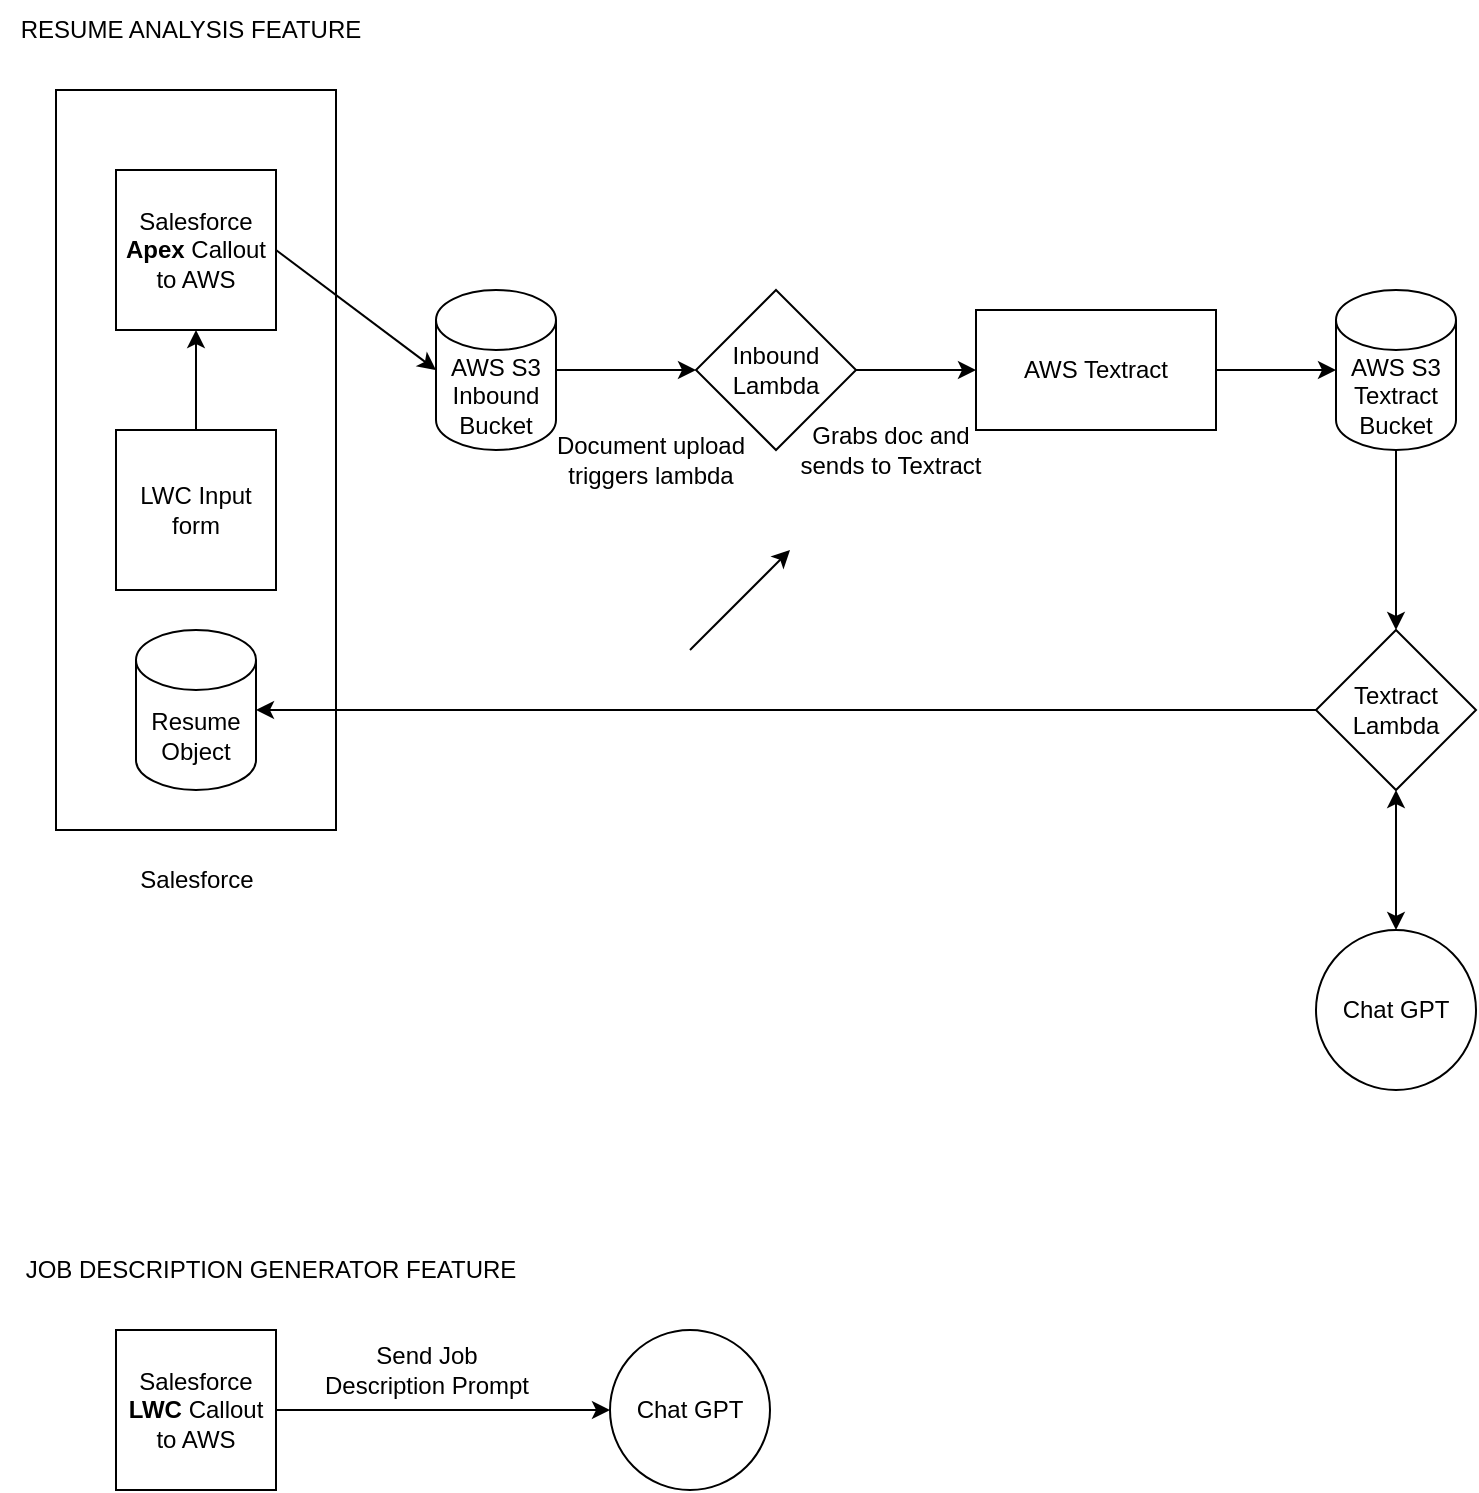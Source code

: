 <mxfile>
    <diagram id="_0wab0v61emHtb4qyNVb" name="Page-1">
        <mxGraphModel dx="940" dy="809" grid="1" gridSize="10" guides="1" tooltips="1" connect="1" arrows="1" fold="1" page="1" pageScale="1" pageWidth="850" pageHeight="1100" math="0" shadow="0">
            <root>
                <mxCell id="0"/>
                <mxCell id="1" parent="0"/>
                <mxCell id="16" value="SALESFORCE" style="rounded=0;whiteSpace=wrap;html=1;" parent="1" vertex="1">
                    <mxGeometry x="63" y="140" width="140" height="370" as="geometry"/>
                </mxCell>
                <mxCell id="2" value="Salesforce&lt;br&gt;&lt;b&gt;Apex&lt;/b&gt; Callout to AWS" style="whiteSpace=wrap;html=1;aspect=fixed;" parent="1" vertex="1">
                    <mxGeometry x="93" y="180" width="80" height="80" as="geometry"/>
                </mxCell>
                <mxCell id="3" value="" style="endArrow=classic;html=1;exitX=1;exitY=0.5;exitDx=0;exitDy=0;" parent="1" source="2" edge="1">
                    <mxGeometry width="50" height="50" relative="1" as="geometry">
                        <mxPoint x="483" y="420" as="sourcePoint"/>
                        <mxPoint x="253" y="280" as="targetPoint"/>
                    </mxGeometry>
                </mxCell>
                <mxCell id="6" value="" style="edgeStyle=none;html=1;" parent="1" source="4" target="5" edge="1">
                    <mxGeometry relative="1" as="geometry"/>
                </mxCell>
                <mxCell id="4" value="AWS S3 Inbound Bucket" style="shape=cylinder3;whiteSpace=wrap;html=1;boundedLbl=1;backgroundOutline=1;size=15;" parent="1" vertex="1">
                    <mxGeometry x="253" y="240" width="60" height="80" as="geometry"/>
                </mxCell>
                <mxCell id="8" value="" style="edgeStyle=none;html=1;" parent="1" source="5" target="7" edge="1">
                    <mxGeometry relative="1" as="geometry"/>
                </mxCell>
                <mxCell id="5" value="Inbound Lambda" style="rhombus;whiteSpace=wrap;html=1;" parent="1" vertex="1">
                    <mxGeometry x="383" y="240" width="80" height="80" as="geometry"/>
                </mxCell>
                <mxCell id="7" value="AWS Textract" style="whiteSpace=wrap;html=1;" parent="1" vertex="1">
                    <mxGeometry x="523" y="250" width="120" height="60" as="geometry"/>
                </mxCell>
                <mxCell id="12" value="" style="edgeStyle=none;html=1;" parent="1" source="9" target="11" edge="1">
                    <mxGeometry relative="1" as="geometry"/>
                </mxCell>
                <mxCell id="9" value="AWS S3 Textract Bucket" style="shape=cylinder3;whiteSpace=wrap;html=1;boundedLbl=1;backgroundOutline=1;size=15;" parent="1" vertex="1">
                    <mxGeometry x="703" y="240" width="60" height="80" as="geometry"/>
                </mxCell>
                <mxCell id="10" value="" style="endArrow=classic;html=1;exitX=1;exitY=0.5;exitDx=0;exitDy=0;entryX=0;entryY=0.5;entryDx=0;entryDy=0;entryPerimeter=0;" parent="1" source="7" target="9" edge="1">
                    <mxGeometry width="50" height="50" relative="1" as="geometry">
                        <mxPoint x="483" y="400" as="sourcePoint"/>
                        <mxPoint x="533" y="350" as="targetPoint"/>
                    </mxGeometry>
                </mxCell>
                <mxCell id="22" style="edgeStyle=none;html=1;exitX=0;exitY=0.5;exitDx=0;exitDy=0;entryX=1;entryY=0.5;entryDx=0;entryDy=0;entryPerimeter=0;" parent="1" source="11" target="24" edge="1">
                    <mxGeometry relative="1" as="geometry"/>
                </mxCell>
                <mxCell id="11" value="Textract Lambda" style="rhombus;whiteSpace=wrap;html=1;" parent="1" vertex="1">
                    <mxGeometry x="693" y="410" width="80" height="80" as="geometry"/>
                </mxCell>
                <mxCell id="34" style="edgeStyle=none;html=1;exitX=0.5;exitY=0;exitDx=0;exitDy=0;" parent="1" source="13" edge="1">
                    <mxGeometry relative="1" as="geometry">
                        <mxPoint x="133" y="260" as="targetPoint"/>
                    </mxGeometry>
                </mxCell>
                <mxCell id="13" value="LWC Input form" style="whiteSpace=wrap;html=1;aspect=fixed;" parent="1" vertex="1">
                    <mxGeometry x="93" y="310" width="80" height="80" as="geometry"/>
                </mxCell>
                <mxCell id="17" value="Chat GPT" style="ellipse;whiteSpace=wrap;html=1;" parent="1" vertex="1">
                    <mxGeometry x="693" y="560" width="80" height="80" as="geometry"/>
                </mxCell>
                <mxCell id="19" value="" style="endArrow=classic;startArrow=classic;html=1;exitX=0.5;exitY=0;exitDx=0;exitDy=0;entryX=0.5;entryY=1;entryDx=0;entryDy=0;" parent="1" source="17" target="11" edge="1">
                    <mxGeometry width="50" height="50" relative="1" as="geometry">
                        <mxPoint x="683" y="530" as="sourcePoint"/>
                        <mxPoint x="733" y="520" as="targetPoint"/>
                    </mxGeometry>
                </mxCell>
                <mxCell id="24" value="Resume Object" style="shape=cylinder3;whiteSpace=wrap;html=1;boundedLbl=1;backgroundOutline=1;size=15;" parent="1" vertex="1">
                    <mxGeometry x="103" y="410" width="60" height="80" as="geometry"/>
                </mxCell>
                <mxCell id="25" value="Salesforce" style="text;html=1;align=center;verticalAlign=middle;resizable=0;points=[];autosize=1;strokeColor=none;fillColor=none;" parent="1" vertex="1">
                    <mxGeometry x="93" y="520" width="80" height="30" as="geometry"/>
                </mxCell>
                <mxCell id="27" value="Document upload &lt;br&gt;triggers lambda" style="text;html=1;align=center;verticalAlign=middle;resizable=0;points=[];autosize=1;strokeColor=none;fillColor=none;" parent="1" vertex="1">
                    <mxGeometry x="300" y="305" width="120" height="40" as="geometry"/>
                </mxCell>
                <mxCell id="28" value="Grabs doc and &lt;br&gt;sends to Textract" style="text;html=1;align=center;verticalAlign=middle;resizable=0;points=[];autosize=1;strokeColor=none;fillColor=none;" parent="1" vertex="1">
                    <mxGeometry x="425" y="300" width="110" height="40" as="geometry"/>
                </mxCell>
                <mxCell id="31" value="" style="edgeStyle=none;html=1;" parent="1" source="29" target="30" edge="1">
                    <mxGeometry relative="1" as="geometry"/>
                </mxCell>
                <mxCell id="29" value="Salesforce&lt;br&gt;&lt;b&gt;LWC&lt;/b&gt; Callout to AWS" style="whiteSpace=wrap;html=1;aspect=fixed;" parent="1" vertex="1">
                    <mxGeometry x="93" y="760" width="80" height="80" as="geometry"/>
                </mxCell>
                <mxCell id="30" value="Chat GPT" style="ellipse;whiteSpace=wrap;html=1;" parent="1" vertex="1">
                    <mxGeometry x="340" y="760" width="80" height="80" as="geometry"/>
                </mxCell>
                <mxCell id="32" value="Send Job &lt;br&gt;Description Prompt" style="text;html=1;align=center;verticalAlign=middle;resizable=0;points=[];autosize=1;strokeColor=none;fillColor=none;" parent="1" vertex="1">
                    <mxGeometry x="183" y="760" width="130" height="40" as="geometry"/>
                </mxCell>
                <mxCell id="33" value="" style="endArrow=classic;html=1;" parent="1" edge="1">
                    <mxGeometry width="50" height="50" relative="1" as="geometry">
                        <mxPoint x="380" y="420" as="sourcePoint"/>
                        <mxPoint x="430" y="370" as="targetPoint"/>
                    </mxGeometry>
                </mxCell>
                <mxCell id="35" value="RESUME ANALYSIS FEATURE" style="text;html=1;align=center;verticalAlign=middle;resizable=0;points=[];autosize=1;strokeColor=none;fillColor=none;" vertex="1" parent="1">
                    <mxGeometry x="35" y="95" width="190" height="30" as="geometry"/>
                </mxCell>
                <mxCell id="36" value="JOB DESCRIPTION GENERATOR FEATURE" style="text;html=1;align=center;verticalAlign=middle;resizable=0;points=[];autosize=1;strokeColor=none;fillColor=none;" vertex="1" parent="1">
                    <mxGeometry x="35" y="715" width="270" height="30" as="geometry"/>
                </mxCell>
            </root>
        </mxGraphModel>
    </diagram>
</mxfile>